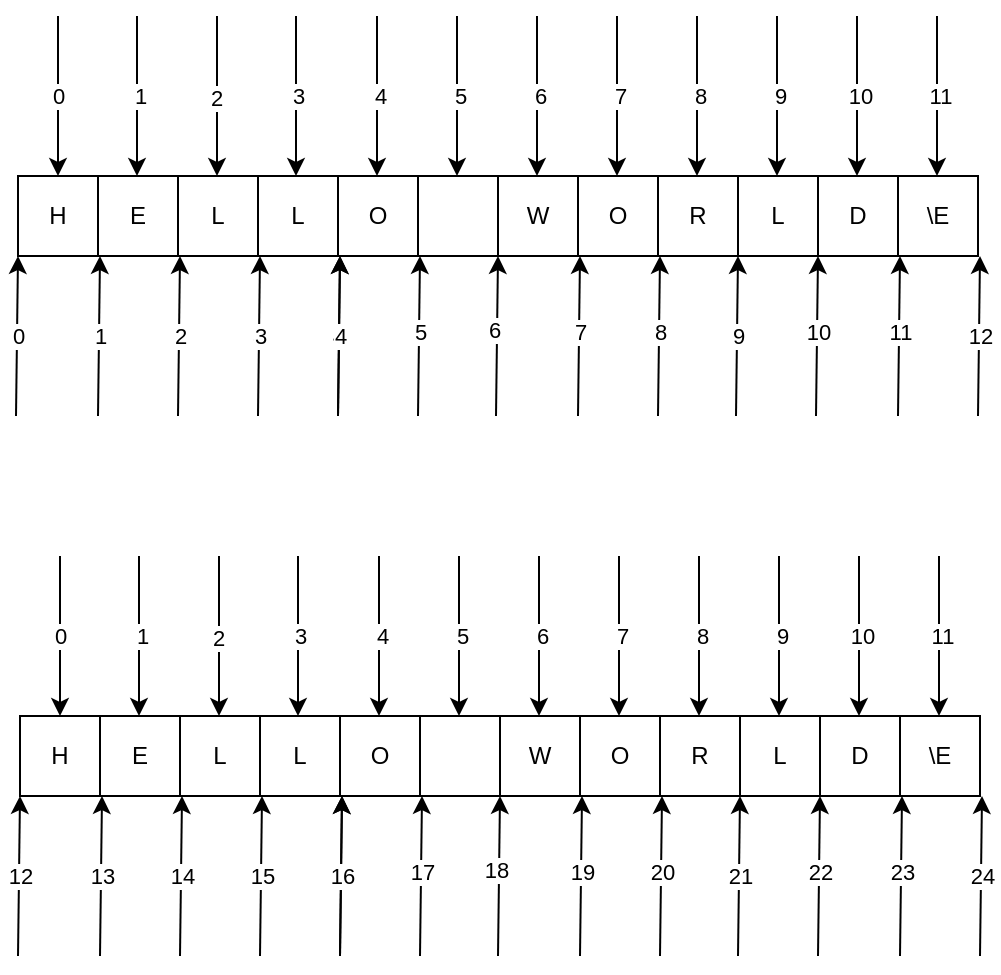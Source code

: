 <mxfile version="21.7.2" type="device">
  <diagram name="Page-1" id="L-IluXAQEw9rKZ2qDE53">
    <mxGraphModel dx="2522" dy="1409" grid="1" gridSize="10" guides="1" tooltips="1" connect="1" arrows="1" fold="1" page="1" pageScale="1" pageWidth="850" pageHeight="1100" math="0" shadow="0">
      <root>
        <mxCell id="0" />
        <mxCell id="1" parent="0" />
        <mxCell id="YQ89JY8jZ3G4rfhLx3yw-1" value="H" style="rounded=0;whiteSpace=wrap;html=1;" parent="1" vertex="1">
          <mxGeometry x="81" y="120" width="40" height="40" as="geometry" />
        </mxCell>
        <mxCell id="YQ89JY8jZ3G4rfhLx3yw-2" value="E" style="rounded=0;whiteSpace=wrap;html=1;" parent="1" vertex="1">
          <mxGeometry x="121" y="120" width="40" height="40" as="geometry" />
        </mxCell>
        <mxCell id="YQ89JY8jZ3G4rfhLx3yw-3" value="L" style="rounded=0;whiteSpace=wrap;html=1;" parent="1" vertex="1">
          <mxGeometry x="161" y="120" width="40" height="40" as="geometry" />
        </mxCell>
        <mxCell id="YQ89JY8jZ3G4rfhLx3yw-4" value="L" style="rounded=0;whiteSpace=wrap;html=1;" parent="1" vertex="1">
          <mxGeometry x="201" y="120" width="40" height="40" as="geometry" />
        </mxCell>
        <mxCell id="YQ89JY8jZ3G4rfhLx3yw-5" value="O" style="rounded=0;whiteSpace=wrap;html=1;" parent="1" vertex="1">
          <mxGeometry x="241" y="120" width="40" height="40" as="geometry" />
        </mxCell>
        <mxCell id="YQ89JY8jZ3G4rfhLx3yw-6" value="" style="endArrow=classic;html=1;rounded=0;entryX=0;entryY=1;entryDx=0;entryDy=0;" parent="1" target="YQ89JY8jZ3G4rfhLx3yw-1" edge="1">
          <mxGeometry width="50" height="50" relative="1" as="geometry">
            <mxPoint x="80" y="240" as="sourcePoint" />
            <mxPoint x="450" y="450" as="targetPoint" />
          </mxGeometry>
        </mxCell>
        <mxCell id="YQ89JY8jZ3G4rfhLx3yw-7" value="0" style="edgeLabel;html=1;align=center;verticalAlign=middle;resizable=0;points=[];" parent="YQ89JY8jZ3G4rfhLx3yw-6" vertex="1" connectable="0">
          <mxGeometry x="-0.0" relative="1" as="geometry">
            <mxPoint as="offset" />
          </mxGeometry>
        </mxCell>
        <mxCell id="YQ89JY8jZ3G4rfhLx3yw-8" value="" style="endArrow=classic;html=1;rounded=0;entryX=0;entryY=1;entryDx=0;entryDy=0;" parent="1" edge="1">
          <mxGeometry width="50" height="50" relative="1" as="geometry">
            <mxPoint x="161" y="240" as="sourcePoint" />
            <mxPoint x="162" y="160" as="targetPoint" />
          </mxGeometry>
        </mxCell>
        <mxCell id="YQ89JY8jZ3G4rfhLx3yw-9" value="2" style="edgeLabel;html=1;align=center;verticalAlign=middle;resizable=0;points=[];" parent="YQ89JY8jZ3G4rfhLx3yw-8" vertex="1" connectable="0">
          <mxGeometry x="-0.0" relative="1" as="geometry">
            <mxPoint as="offset" />
          </mxGeometry>
        </mxCell>
        <mxCell id="YQ89JY8jZ3G4rfhLx3yw-10" value="3" style="endArrow=classic;html=1;rounded=0;entryX=0;entryY=1;entryDx=0;entryDy=0;" parent="1" edge="1">
          <mxGeometry width="50" height="50" relative="1" as="geometry">
            <mxPoint x="201" y="240" as="sourcePoint" />
            <mxPoint x="202" y="160" as="targetPoint" />
          </mxGeometry>
        </mxCell>
        <mxCell id="YQ89JY8jZ3G4rfhLx3yw-11" value="3" style="edgeLabel;html=1;align=center;verticalAlign=middle;resizable=0;points=[];" parent="YQ89JY8jZ3G4rfhLx3yw-10" vertex="1" connectable="0">
          <mxGeometry x="-0.0" relative="1" as="geometry">
            <mxPoint as="offset" />
          </mxGeometry>
        </mxCell>
        <mxCell id="YQ89JY8jZ3G4rfhLx3yw-12" value="" style="endArrow=classic;html=1;rounded=0;entryX=0;entryY=1;entryDx=0;entryDy=0;" parent="1" edge="1">
          <mxGeometry width="50" height="50" relative="1" as="geometry">
            <mxPoint x="241" y="240" as="sourcePoint" />
            <mxPoint x="242" y="160" as="targetPoint" />
          </mxGeometry>
        </mxCell>
        <mxCell id="YQ89JY8jZ3G4rfhLx3yw-13" value="0" style="edgeLabel;html=1;align=center;verticalAlign=middle;resizable=0;points=[];" parent="YQ89JY8jZ3G4rfhLx3yw-12" vertex="1" connectable="0">
          <mxGeometry x="-0.0" relative="1" as="geometry">
            <mxPoint as="offset" />
          </mxGeometry>
        </mxCell>
        <mxCell id="YQ89JY8jZ3G4rfhLx3yw-14" value="" style="endArrow=classic;html=1;rounded=0;entryX=0;entryY=1;entryDx=0;entryDy=0;" parent="1" edge="1">
          <mxGeometry width="50" height="50" relative="1" as="geometry">
            <mxPoint x="281" y="240" as="sourcePoint" />
            <mxPoint x="282" y="160" as="targetPoint" />
          </mxGeometry>
        </mxCell>
        <mxCell id="YQ89JY8jZ3G4rfhLx3yw-20" value="5" style="edgeLabel;html=1;align=center;verticalAlign=middle;resizable=0;points=[];" parent="YQ89JY8jZ3G4rfhLx3yw-14" vertex="1" connectable="0">
          <mxGeometry x="0.05" relative="1" as="geometry">
            <mxPoint as="offset" />
          </mxGeometry>
        </mxCell>
        <mxCell id="YQ89JY8jZ3G4rfhLx3yw-16" value="4" style="endArrow=classic;html=1;rounded=0;entryX=0;entryY=1;entryDx=0;entryDy=0;" parent="1" edge="1">
          <mxGeometry width="50" height="50" relative="1" as="geometry">
            <mxPoint x="241" y="240" as="sourcePoint" />
            <mxPoint x="242" y="160" as="targetPoint" />
          </mxGeometry>
        </mxCell>
        <mxCell id="YQ89JY8jZ3G4rfhLx3yw-17" value="4" style="edgeLabel;html=1;align=center;verticalAlign=middle;resizable=0;points=[];" parent="YQ89JY8jZ3G4rfhLx3yw-16" vertex="1" connectable="0">
          <mxGeometry x="-0.0" relative="1" as="geometry">
            <mxPoint as="offset" />
          </mxGeometry>
        </mxCell>
        <mxCell id="YQ89JY8jZ3G4rfhLx3yw-18" value="" style="endArrow=classic;html=1;rounded=0;entryX=0;entryY=1;entryDx=0;entryDy=0;" parent="1" edge="1">
          <mxGeometry width="50" height="50" relative="1" as="geometry">
            <mxPoint x="121" y="240" as="sourcePoint" />
            <mxPoint x="122" y="160" as="targetPoint" />
          </mxGeometry>
        </mxCell>
        <mxCell id="YQ89JY8jZ3G4rfhLx3yw-19" value="1" style="edgeLabel;html=1;align=center;verticalAlign=middle;resizable=0;points=[];" parent="YQ89JY8jZ3G4rfhLx3yw-18" vertex="1" connectable="0">
          <mxGeometry x="-0.0" relative="1" as="geometry">
            <mxPoint as="offset" />
          </mxGeometry>
        </mxCell>
        <mxCell id="YQ89JY8jZ3G4rfhLx3yw-21" value="" style="endArrow=classic;html=1;rounded=0;entryX=0.5;entryY=0;entryDx=0;entryDy=0;" parent="1" target="YQ89JY8jZ3G4rfhLx3yw-1" edge="1">
          <mxGeometry width="50" height="50" relative="1" as="geometry">
            <mxPoint x="101" y="40" as="sourcePoint" />
            <mxPoint x="450" y="450" as="targetPoint" />
          </mxGeometry>
        </mxCell>
        <mxCell id="YQ89JY8jZ3G4rfhLx3yw-26" value="0" style="edgeLabel;html=1;align=center;verticalAlign=middle;resizable=0;points=[];" parent="YQ89JY8jZ3G4rfhLx3yw-21" vertex="1" connectable="0">
          <mxGeometry x="-0.175" y="-1" relative="1" as="geometry">
            <mxPoint x="1" y="7" as="offset" />
          </mxGeometry>
        </mxCell>
        <mxCell id="YQ89JY8jZ3G4rfhLx3yw-22" value="" style="endArrow=classic;html=1;rounded=0;entryX=0.5;entryY=0;entryDx=0;entryDy=0;" parent="1" edge="1">
          <mxGeometry width="50" height="50" relative="1" as="geometry">
            <mxPoint x="140.5" y="40" as="sourcePoint" />
            <mxPoint x="140.5" y="120" as="targetPoint" />
          </mxGeometry>
        </mxCell>
        <mxCell id="YQ89JY8jZ3G4rfhLx3yw-27" value="1" style="edgeLabel;html=1;align=center;verticalAlign=middle;resizable=0;points=[];" parent="YQ89JY8jZ3G4rfhLx3yw-22" vertex="1" connectable="0">
          <mxGeometry x="-0.275" y="2" relative="1" as="geometry">
            <mxPoint x="-1" y="11" as="offset" />
          </mxGeometry>
        </mxCell>
        <mxCell id="YQ89JY8jZ3G4rfhLx3yw-23" value="" style="endArrow=classic;html=1;rounded=0;entryX=0.5;entryY=0;entryDx=0;entryDy=0;" parent="1" edge="1">
          <mxGeometry width="50" height="50" relative="1" as="geometry">
            <mxPoint x="180.5" y="40" as="sourcePoint" />
            <mxPoint x="180.5" y="120" as="targetPoint" />
          </mxGeometry>
        </mxCell>
        <mxCell id="YQ89JY8jZ3G4rfhLx3yw-28" value="2" style="edgeLabel;html=1;align=center;verticalAlign=middle;resizable=0;points=[];" parent="YQ89JY8jZ3G4rfhLx3yw-23" vertex="1" connectable="0">
          <mxGeometry x="0.025" y="-1" relative="1" as="geometry">
            <mxPoint as="offset" />
          </mxGeometry>
        </mxCell>
        <mxCell id="YQ89JY8jZ3G4rfhLx3yw-24" value="" style="endArrow=classic;html=1;rounded=0;entryX=0.5;entryY=0;entryDx=0;entryDy=0;" parent="1" edge="1">
          <mxGeometry width="50" height="50" relative="1" as="geometry">
            <mxPoint x="220" y="40" as="sourcePoint" />
            <mxPoint x="220" y="120" as="targetPoint" />
          </mxGeometry>
        </mxCell>
        <mxCell id="YQ89JY8jZ3G4rfhLx3yw-29" value="3" style="edgeLabel;html=1;align=center;verticalAlign=middle;resizable=0;points=[];" parent="YQ89JY8jZ3G4rfhLx3yw-24" vertex="1" connectable="0">
          <mxGeometry x="-0.075" y="2" relative="1" as="geometry">
            <mxPoint x="-1" y="3" as="offset" />
          </mxGeometry>
        </mxCell>
        <mxCell id="YQ89JY8jZ3G4rfhLx3yw-25" value="" style="endArrow=classic;html=1;rounded=0;entryX=0.5;entryY=0;entryDx=0;entryDy=0;" parent="1" edge="1">
          <mxGeometry width="50" height="50" relative="1" as="geometry">
            <mxPoint x="260.5" y="40" as="sourcePoint" />
            <mxPoint x="260.5" y="120" as="targetPoint" />
          </mxGeometry>
        </mxCell>
        <mxCell id="YQ89JY8jZ3G4rfhLx3yw-30" value="4" style="edgeLabel;html=1;align=center;verticalAlign=middle;resizable=0;points=[];" parent="YQ89JY8jZ3G4rfhLx3yw-25" vertex="1" connectable="0">
          <mxGeometry y="1" relative="1" as="geometry">
            <mxPoint as="offset" />
          </mxGeometry>
        </mxCell>
        <mxCell id="l3qOeIaWXEbXZCs5vQwA-1" value="" style="rounded=0;whiteSpace=wrap;html=1;" vertex="1" parent="1">
          <mxGeometry x="281" y="120" width="40" height="40" as="geometry" />
        </mxCell>
        <mxCell id="l3qOeIaWXEbXZCs5vQwA-2" value="W" style="rounded=0;whiteSpace=wrap;html=1;" vertex="1" parent="1">
          <mxGeometry x="321" y="120" width="40" height="40" as="geometry" />
        </mxCell>
        <mxCell id="l3qOeIaWXEbXZCs5vQwA-3" value="O" style="rounded=0;whiteSpace=wrap;html=1;" vertex="1" parent="1">
          <mxGeometry x="361" y="120" width="40" height="40" as="geometry" />
        </mxCell>
        <mxCell id="l3qOeIaWXEbXZCs5vQwA-4" value="R" style="rounded=0;whiteSpace=wrap;html=1;" vertex="1" parent="1">
          <mxGeometry x="401" y="120" width="40" height="40" as="geometry" />
        </mxCell>
        <mxCell id="l3qOeIaWXEbXZCs5vQwA-5" value="L" style="rounded=0;whiteSpace=wrap;html=1;" vertex="1" parent="1">
          <mxGeometry x="441" y="120" width="40" height="40" as="geometry" />
        </mxCell>
        <mxCell id="l3qOeIaWXEbXZCs5vQwA-6" value="D" style="rounded=0;whiteSpace=wrap;html=1;" vertex="1" parent="1">
          <mxGeometry x="481" y="120" width="40" height="40" as="geometry" />
        </mxCell>
        <mxCell id="l3qOeIaWXEbXZCs5vQwA-7" value="\E" style="rounded=0;whiteSpace=wrap;html=1;" vertex="1" parent="1">
          <mxGeometry x="521" y="120" width="40" height="40" as="geometry" />
        </mxCell>
        <mxCell id="l3qOeIaWXEbXZCs5vQwA-8" value="" style="endArrow=classic;html=1;rounded=0;entryX=0;entryY=1;entryDx=0;entryDy=0;" edge="1" parent="1">
          <mxGeometry width="50" height="50" relative="1" as="geometry">
            <mxPoint x="320" y="240" as="sourcePoint" />
            <mxPoint x="321" y="160" as="targetPoint" />
          </mxGeometry>
        </mxCell>
        <mxCell id="l3qOeIaWXEbXZCs5vQwA-22" value="6" style="edgeLabel;html=1;align=center;verticalAlign=middle;resizable=0;points=[];" vertex="1" connectable="0" parent="l3qOeIaWXEbXZCs5vQwA-8">
          <mxGeometry x="0.074" y="2" relative="1" as="geometry">
            <mxPoint as="offset" />
          </mxGeometry>
        </mxCell>
        <mxCell id="l3qOeIaWXEbXZCs5vQwA-10" value="" style="endArrow=classic;html=1;rounded=0;entryX=0;entryY=1;entryDx=0;entryDy=0;" edge="1" parent="1">
          <mxGeometry width="50" height="50" relative="1" as="geometry">
            <mxPoint x="361" y="240" as="sourcePoint" />
            <mxPoint x="362" y="160" as="targetPoint" />
          </mxGeometry>
        </mxCell>
        <mxCell id="l3qOeIaWXEbXZCs5vQwA-11" value="7" style="edgeLabel;html=1;align=center;verticalAlign=middle;resizable=0;points=[];" vertex="1" connectable="0" parent="l3qOeIaWXEbXZCs5vQwA-10">
          <mxGeometry x="0.05" relative="1" as="geometry">
            <mxPoint as="offset" />
          </mxGeometry>
        </mxCell>
        <mxCell id="l3qOeIaWXEbXZCs5vQwA-12" value="" style="endArrow=classic;html=1;rounded=0;entryX=0;entryY=1;entryDx=0;entryDy=0;" edge="1" parent="1">
          <mxGeometry width="50" height="50" relative="1" as="geometry">
            <mxPoint x="401" y="240" as="sourcePoint" />
            <mxPoint x="402" y="160" as="targetPoint" />
          </mxGeometry>
        </mxCell>
        <mxCell id="l3qOeIaWXEbXZCs5vQwA-13" value="8" style="edgeLabel;html=1;align=center;verticalAlign=middle;resizable=0;points=[];" vertex="1" connectable="0" parent="l3qOeIaWXEbXZCs5vQwA-12">
          <mxGeometry x="0.05" relative="1" as="geometry">
            <mxPoint as="offset" />
          </mxGeometry>
        </mxCell>
        <mxCell id="l3qOeIaWXEbXZCs5vQwA-14" value="" style="endArrow=classic;html=1;rounded=0;entryX=0;entryY=1;entryDx=0;entryDy=0;" edge="1" parent="1">
          <mxGeometry width="50" height="50" relative="1" as="geometry">
            <mxPoint x="440" y="240" as="sourcePoint" />
            <mxPoint x="441" y="160" as="targetPoint" />
          </mxGeometry>
        </mxCell>
        <mxCell id="l3qOeIaWXEbXZCs5vQwA-24" value="9" style="edgeLabel;html=1;align=center;verticalAlign=middle;resizable=0;points=[];" vertex="1" connectable="0" parent="l3qOeIaWXEbXZCs5vQwA-14">
          <mxGeometry relative="1" as="geometry">
            <mxPoint as="offset" />
          </mxGeometry>
        </mxCell>
        <mxCell id="l3qOeIaWXEbXZCs5vQwA-16" value="" style="endArrow=classic;html=1;rounded=0;entryX=0;entryY=1;entryDx=0;entryDy=0;" edge="1" parent="1">
          <mxGeometry width="50" height="50" relative="1" as="geometry">
            <mxPoint x="480" y="240" as="sourcePoint" />
            <mxPoint x="481" y="160" as="targetPoint" />
          </mxGeometry>
        </mxCell>
        <mxCell id="l3qOeIaWXEbXZCs5vQwA-17" value="10" style="edgeLabel;html=1;align=center;verticalAlign=middle;resizable=0;points=[];" vertex="1" connectable="0" parent="l3qOeIaWXEbXZCs5vQwA-16">
          <mxGeometry x="0.05" relative="1" as="geometry">
            <mxPoint as="offset" />
          </mxGeometry>
        </mxCell>
        <mxCell id="l3qOeIaWXEbXZCs5vQwA-18" value="" style="endArrow=classic;html=1;rounded=0;entryX=0;entryY=1;entryDx=0;entryDy=0;" edge="1" parent="1">
          <mxGeometry width="50" height="50" relative="1" as="geometry">
            <mxPoint x="521" y="240" as="sourcePoint" />
            <mxPoint x="522" y="160" as="targetPoint" />
          </mxGeometry>
        </mxCell>
        <mxCell id="l3qOeIaWXEbXZCs5vQwA-19" value="11" style="edgeLabel;html=1;align=center;verticalAlign=middle;resizable=0;points=[];" vertex="1" connectable="0" parent="l3qOeIaWXEbXZCs5vQwA-18">
          <mxGeometry x="0.05" relative="1" as="geometry">
            <mxPoint as="offset" />
          </mxGeometry>
        </mxCell>
        <mxCell id="l3qOeIaWXEbXZCs5vQwA-20" value="" style="endArrow=classic;html=1;rounded=0;entryX=0;entryY=1;entryDx=0;entryDy=0;" edge="1" parent="1">
          <mxGeometry width="50" height="50" relative="1" as="geometry">
            <mxPoint x="561" y="240" as="sourcePoint" />
            <mxPoint x="562" y="160" as="targetPoint" />
          </mxGeometry>
        </mxCell>
        <mxCell id="l3qOeIaWXEbXZCs5vQwA-25" value="12" style="edgeLabel;html=1;align=center;verticalAlign=middle;resizable=0;points=[];" vertex="1" connectable="0" parent="l3qOeIaWXEbXZCs5vQwA-20">
          <mxGeometry relative="1" as="geometry">
            <mxPoint as="offset" />
          </mxGeometry>
        </mxCell>
        <mxCell id="l3qOeIaWXEbXZCs5vQwA-26" value="" style="endArrow=classic;html=1;rounded=0;entryX=0.5;entryY=0;entryDx=0;entryDy=0;" edge="1" parent="1">
          <mxGeometry width="50" height="50" relative="1" as="geometry">
            <mxPoint x="300.5" y="40" as="sourcePoint" />
            <mxPoint x="300.5" y="120" as="targetPoint" />
          </mxGeometry>
        </mxCell>
        <mxCell id="l3qOeIaWXEbXZCs5vQwA-27" value="5" style="edgeLabel;html=1;align=center;verticalAlign=middle;resizable=0;points=[];" vertex="1" connectable="0" parent="l3qOeIaWXEbXZCs5vQwA-26">
          <mxGeometry y="1" relative="1" as="geometry">
            <mxPoint as="offset" />
          </mxGeometry>
        </mxCell>
        <mxCell id="l3qOeIaWXEbXZCs5vQwA-28" value="" style="endArrow=classic;html=1;rounded=0;entryX=0.5;entryY=0;entryDx=0;entryDy=0;" edge="1" parent="1">
          <mxGeometry width="50" height="50" relative="1" as="geometry">
            <mxPoint x="340.5" y="40" as="sourcePoint" />
            <mxPoint x="340.5" y="120" as="targetPoint" />
          </mxGeometry>
        </mxCell>
        <mxCell id="l3qOeIaWXEbXZCs5vQwA-29" value="6" style="edgeLabel;html=1;align=center;verticalAlign=middle;resizable=0;points=[];" vertex="1" connectable="0" parent="l3qOeIaWXEbXZCs5vQwA-28">
          <mxGeometry y="1" relative="1" as="geometry">
            <mxPoint as="offset" />
          </mxGeometry>
        </mxCell>
        <mxCell id="l3qOeIaWXEbXZCs5vQwA-30" value="" style="endArrow=classic;html=1;rounded=0;entryX=0.5;entryY=0;entryDx=0;entryDy=0;" edge="1" parent="1">
          <mxGeometry width="50" height="50" relative="1" as="geometry">
            <mxPoint x="380.5" y="40" as="sourcePoint" />
            <mxPoint x="380.5" y="120" as="targetPoint" />
          </mxGeometry>
        </mxCell>
        <mxCell id="l3qOeIaWXEbXZCs5vQwA-31" value="7" style="edgeLabel;html=1;align=center;verticalAlign=middle;resizable=0;points=[];" vertex="1" connectable="0" parent="l3qOeIaWXEbXZCs5vQwA-30">
          <mxGeometry y="1" relative="1" as="geometry">
            <mxPoint as="offset" />
          </mxGeometry>
        </mxCell>
        <mxCell id="l3qOeIaWXEbXZCs5vQwA-32" value="" style="endArrow=classic;html=1;rounded=0;entryX=0.5;entryY=0;entryDx=0;entryDy=0;" edge="1" parent="1">
          <mxGeometry width="50" height="50" relative="1" as="geometry">
            <mxPoint x="420.5" y="40" as="sourcePoint" />
            <mxPoint x="420.5" y="120" as="targetPoint" />
          </mxGeometry>
        </mxCell>
        <mxCell id="l3qOeIaWXEbXZCs5vQwA-33" value="8" style="edgeLabel;html=1;align=center;verticalAlign=middle;resizable=0;points=[];" vertex="1" connectable="0" parent="l3qOeIaWXEbXZCs5vQwA-32">
          <mxGeometry y="1" relative="1" as="geometry">
            <mxPoint as="offset" />
          </mxGeometry>
        </mxCell>
        <mxCell id="l3qOeIaWXEbXZCs5vQwA-34" value="" style="endArrow=classic;html=1;rounded=0;entryX=0.5;entryY=0;entryDx=0;entryDy=0;" edge="1" parent="1">
          <mxGeometry width="50" height="50" relative="1" as="geometry">
            <mxPoint x="460.5" y="40" as="sourcePoint" />
            <mxPoint x="460.5" y="120" as="targetPoint" />
          </mxGeometry>
        </mxCell>
        <mxCell id="l3qOeIaWXEbXZCs5vQwA-35" value="9" style="edgeLabel;html=1;align=center;verticalAlign=middle;resizable=0;points=[];" vertex="1" connectable="0" parent="l3qOeIaWXEbXZCs5vQwA-34">
          <mxGeometry y="1" relative="1" as="geometry">
            <mxPoint as="offset" />
          </mxGeometry>
        </mxCell>
        <mxCell id="l3qOeIaWXEbXZCs5vQwA-36" value="" style="endArrow=classic;html=1;rounded=0;entryX=0.5;entryY=0;entryDx=0;entryDy=0;" edge="1" parent="1">
          <mxGeometry width="50" height="50" relative="1" as="geometry">
            <mxPoint x="500.5" y="40" as="sourcePoint" />
            <mxPoint x="500.5" y="120" as="targetPoint" />
          </mxGeometry>
        </mxCell>
        <mxCell id="l3qOeIaWXEbXZCs5vQwA-37" value="10" style="edgeLabel;html=1;align=center;verticalAlign=middle;resizable=0;points=[];" vertex="1" connectable="0" parent="l3qOeIaWXEbXZCs5vQwA-36">
          <mxGeometry y="1" relative="1" as="geometry">
            <mxPoint as="offset" />
          </mxGeometry>
        </mxCell>
        <mxCell id="l3qOeIaWXEbXZCs5vQwA-38" value="" style="endArrow=classic;html=1;rounded=0;entryX=0.5;entryY=0;entryDx=0;entryDy=0;" edge="1" parent="1">
          <mxGeometry width="50" height="50" relative="1" as="geometry">
            <mxPoint x="540.5" y="40" as="sourcePoint" />
            <mxPoint x="540.5" y="120" as="targetPoint" />
          </mxGeometry>
        </mxCell>
        <mxCell id="l3qOeIaWXEbXZCs5vQwA-39" value="11" style="edgeLabel;html=1;align=center;verticalAlign=middle;resizable=0;points=[];" vertex="1" connectable="0" parent="l3qOeIaWXEbXZCs5vQwA-38">
          <mxGeometry y="1" relative="1" as="geometry">
            <mxPoint as="offset" />
          </mxGeometry>
        </mxCell>
        <mxCell id="l3qOeIaWXEbXZCs5vQwA-40" value="H" style="rounded=0;whiteSpace=wrap;html=1;" vertex="1" parent="1">
          <mxGeometry x="82" y="390" width="40" height="40" as="geometry" />
        </mxCell>
        <mxCell id="l3qOeIaWXEbXZCs5vQwA-41" value="E" style="rounded=0;whiteSpace=wrap;html=1;" vertex="1" parent="1">
          <mxGeometry x="122" y="390" width="40" height="40" as="geometry" />
        </mxCell>
        <mxCell id="l3qOeIaWXEbXZCs5vQwA-42" value="L" style="rounded=0;whiteSpace=wrap;html=1;" vertex="1" parent="1">
          <mxGeometry x="162" y="390" width="40" height="40" as="geometry" />
        </mxCell>
        <mxCell id="l3qOeIaWXEbXZCs5vQwA-43" value="L" style="rounded=0;whiteSpace=wrap;html=1;" vertex="1" parent="1">
          <mxGeometry x="202" y="390" width="40" height="40" as="geometry" />
        </mxCell>
        <mxCell id="l3qOeIaWXEbXZCs5vQwA-44" value="O" style="rounded=0;whiteSpace=wrap;html=1;" vertex="1" parent="1">
          <mxGeometry x="242" y="390" width="40" height="40" as="geometry" />
        </mxCell>
        <mxCell id="l3qOeIaWXEbXZCs5vQwA-45" value="" style="endArrow=classic;html=1;rounded=0;entryX=0;entryY=1;entryDx=0;entryDy=0;" edge="1" target="l3qOeIaWXEbXZCs5vQwA-40" parent="1">
          <mxGeometry width="50" height="50" relative="1" as="geometry">
            <mxPoint x="81" y="510" as="sourcePoint" />
            <mxPoint x="451" y="720" as="targetPoint" />
          </mxGeometry>
        </mxCell>
        <mxCell id="l3qOeIaWXEbXZCs5vQwA-46" value="12" style="edgeLabel;html=1;align=center;verticalAlign=middle;resizable=0;points=[];" vertex="1" connectable="0" parent="l3qOeIaWXEbXZCs5vQwA-45">
          <mxGeometry relative="1" as="geometry">
            <mxPoint as="offset" />
          </mxGeometry>
        </mxCell>
        <mxCell id="l3qOeIaWXEbXZCs5vQwA-47" value="" style="endArrow=classic;html=1;rounded=0;entryX=0;entryY=1;entryDx=0;entryDy=0;" edge="1" parent="1">
          <mxGeometry width="50" height="50" relative="1" as="geometry">
            <mxPoint x="162" y="510" as="sourcePoint" />
            <mxPoint x="163" y="430" as="targetPoint" />
          </mxGeometry>
        </mxCell>
        <mxCell id="l3qOeIaWXEbXZCs5vQwA-48" value="14" style="edgeLabel;html=1;align=center;verticalAlign=middle;resizable=0;points=[];" vertex="1" connectable="0" parent="l3qOeIaWXEbXZCs5vQwA-47">
          <mxGeometry x="-0.0" relative="1" as="geometry">
            <mxPoint as="offset" />
          </mxGeometry>
        </mxCell>
        <mxCell id="l3qOeIaWXEbXZCs5vQwA-49" value="3" style="endArrow=classic;html=1;rounded=0;entryX=0;entryY=1;entryDx=0;entryDy=0;" edge="1" parent="1">
          <mxGeometry width="50" height="50" relative="1" as="geometry">
            <mxPoint x="202" y="510" as="sourcePoint" />
            <mxPoint x="203" y="430" as="targetPoint" />
          </mxGeometry>
        </mxCell>
        <mxCell id="l3qOeIaWXEbXZCs5vQwA-50" value="15" style="edgeLabel;html=1;align=center;verticalAlign=middle;resizable=0;points=[];" vertex="1" connectable="0" parent="l3qOeIaWXEbXZCs5vQwA-49">
          <mxGeometry x="-0.0" relative="1" as="geometry">
            <mxPoint as="offset" />
          </mxGeometry>
        </mxCell>
        <mxCell id="l3qOeIaWXEbXZCs5vQwA-51" value="" style="endArrow=classic;html=1;rounded=0;entryX=0;entryY=1;entryDx=0;entryDy=0;" edge="1" parent="1">
          <mxGeometry width="50" height="50" relative="1" as="geometry">
            <mxPoint x="242" y="510" as="sourcePoint" />
            <mxPoint x="243" y="430" as="targetPoint" />
          </mxGeometry>
        </mxCell>
        <mxCell id="l3qOeIaWXEbXZCs5vQwA-52" value="0" style="edgeLabel;html=1;align=center;verticalAlign=middle;resizable=0;points=[];" vertex="1" connectable="0" parent="l3qOeIaWXEbXZCs5vQwA-51">
          <mxGeometry x="-0.0" relative="1" as="geometry">
            <mxPoint as="offset" />
          </mxGeometry>
        </mxCell>
        <mxCell id="l3qOeIaWXEbXZCs5vQwA-53" value="" style="endArrow=classic;html=1;rounded=0;entryX=0;entryY=1;entryDx=0;entryDy=0;" edge="1" parent="1">
          <mxGeometry width="50" height="50" relative="1" as="geometry">
            <mxPoint x="282" y="510" as="sourcePoint" />
            <mxPoint x="283" y="430" as="targetPoint" />
          </mxGeometry>
        </mxCell>
        <mxCell id="l3qOeIaWXEbXZCs5vQwA-54" value="17" style="edgeLabel;html=1;align=center;verticalAlign=middle;resizable=0;points=[];" vertex="1" connectable="0" parent="l3qOeIaWXEbXZCs5vQwA-53">
          <mxGeometry x="0.05" relative="1" as="geometry">
            <mxPoint as="offset" />
          </mxGeometry>
        </mxCell>
        <mxCell id="l3qOeIaWXEbXZCs5vQwA-55" value="4" style="endArrow=classic;html=1;rounded=0;entryX=0;entryY=1;entryDx=0;entryDy=0;" edge="1" parent="1">
          <mxGeometry width="50" height="50" relative="1" as="geometry">
            <mxPoint x="242" y="510" as="sourcePoint" />
            <mxPoint x="243" y="430" as="targetPoint" />
          </mxGeometry>
        </mxCell>
        <mxCell id="l3qOeIaWXEbXZCs5vQwA-56" value="16" style="edgeLabel;html=1;align=center;verticalAlign=middle;resizable=0;points=[];" vertex="1" connectable="0" parent="l3qOeIaWXEbXZCs5vQwA-55">
          <mxGeometry x="-0.0" relative="1" as="geometry">
            <mxPoint as="offset" />
          </mxGeometry>
        </mxCell>
        <mxCell id="l3qOeIaWXEbXZCs5vQwA-57" value="" style="endArrow=classic;html=1;rounded=0;entryX=0;entryY=1;entryDx=0;entryDy=0;" edge="1" parent="1">
          <mxGeometry width="50" height="50" relative="1" as="geometry">
            <mxPoint x="122" y="510" as="sourcePoint" />
            <mxPoint x="123" y="430" as="targetPoint" />
          </mxGeometry>
        </mxCell>
        <mxCell id="l3qOeIaWXEbXZCs5vQwA-58" value="13" style="edgeLabel;html=1;align=center;verticalAlign=middle;resizable=0;points=[];" vertex="1" connectable="0" parent="l3qOeIaWXEbXZCs5vQwA-57">
          <mxGeometry relative="1" as="geometry">
            <mxPoint as="offset" />
          </mxGeometry>
        </mxCell>
        <mxCell id="l3qOeIaWXEbXZCs5vQwA-59" value="" style="endArrow=classic;html=1;rounded=0;entryX=0.5;entryY=0;entryDx=0;entryDy=0;" edge="1" target="l3qOeIaWXEbXZCs5vQwA-40" parent="1">
          <mxGeometry width="50" height="50" relative="1" as="geometry">
            <mxPoint x="102" y="310" as="sourcePoint" />
            <mxPoint x="451" y="720" as="targetPoint" />
          </mxGeometry>
        </mxCell>
        <mxCell id="l3qOeIaWXEbXZCs5vQwA-60" value="0" style="edgeLabel;html=1;align=center;verticalAlign=middle;resizable=0;points=[];" vertex="1" connectable="0" parent="l3qOeIaWXEbXZCs5vQwA-59">
          <mxGeometry x="-0.175" y="-1" relative="1" as="geometry">
            <mxPoint x="1" y="7" as="offset" />
          </mxGeometry>
        </mxCell>
        <mxCell id="l3qOeIaWXEbXZCs5vQwA-61" value="" style="endArrow=classic;html=1;rounded=0;entryX=0.5;entryY=0;entryDx=0;entryDy=0;" edge="1" parent="1">
          <mxGeometry width="50" height="50" relative="1" as="geometry">
            <mxPoint x="141.5" y="310" as="sourcePoint" />
            <mxPoint x="141.5" y="390" as="targetPoint" />
          </mxGeometry>
        </mxCell>
        <mxCell id="l3qOeIaWXEbXZCs5vQwA-62" value="1" style="edgeLabel;html=1;align=center;verticalAlign=middle;resizable=0;points=[];" vertex="1" connectable="0" parent="l3qOeIaWXEbXZCs5vQwA-61">
          <mxGeometry x="-0.275" y="2" relative="1" as="geometry">
            <mxPoint x="-1" y="11" as="offset" />
          </mxGeometry>
        </mxCell>
        <mxCell id="l3qOeIaWXEbXZCs5vQwA-63" value="" style="endArrow=classic;html=1;rounded=0;entryX=0.5;entryY=0;entryDx=0;entryDy=0;" edge="1" parent="1">
          <mxGeometry width="50" height="50" relative="1" as="geometry">
            <mxPoint x="181.5" y="310" as="sourcePoint" />
            <mxPoint x="181.5" y="390" as="targetPoint" />
          </mxGeometry>
        </mxCell>
        <mxCell id="l3qOeIaWXEbXZCs5vQwA-64" value="2" style="edgeLabel;html=1;align=center;verticalAlign=middle;resizable=0;points=[];" vertex="1" connectable="0" parent="l3qOeIaWXEbXZCs5vQwA-63">
          <mxGeometry x="0.025" y="-1" relative="1" as="geometry">
            <mxPoint as="offset" />
          </mxGeometry>
        </mxCell>
        <mxCell id="l3qOeIaWXEbXZCs5vQwA-65" value="" style="endArrow=classic;html=1;rounded=0;entryX=0.5;entryY=0;entryDx=0;entryDy=0;" edge="1" parent="1">
          <mxGeometry width="50" height="50" relative="1" as="geometry">
            <mxPoint x="221" y="310" as="sourcePoint" />
            <mxPoint x="221" y="390" as="targetPoint" />
          </mxGeometry>
        </mxCell>
        <mxCell id="l3qOeIaWXEbXZCs5vQwA-66" value="3" style="edgeLabel;html=1;align=center;verticalAlign=middle;resizable=0;points=[];" vertex="1" connectable="0" parent="l3qOeIaWXEbXZCs5vQwA-65">
          <mxGeometry x="-0.075" y="2" relative="1" as="geometry">
            <mxPoint x="-1" y="3" as="offset" />
          </mxGeometry>
        </mxCell>
        <mxCell id="l3qOeIaWXEbXZCs5vQwA-67" value="" style="endArrow=classic;html=1;rounded=0;entryX=0.5;entryY=0;entryDx=0;entryDy=0;" edge="1" parent="1">
          <mxGeometry width="50" height="50" relative="1" as="geometry">
            <mxPoint x="261.5" y="310" as="sourcePoint" />
            <mxPoint x="261.5" y="390" as="targetPoint" />
          </mxGeometry>
        </mxCell>
        <mxCell id="l3qOeIaWXEbXZCs5vQwA-68" value="4" style="edgeLabel;html=1;align=center;verticalAlign=middle;resizable=0;points=[];" vertex="1" connectable="0" parent="l3qOeIaWXEbXZCs5vQwA-67">
          <mxGeometry y="1" relative="1" as="geometry">
            <mxPoint as="offset" />
          </mxGeometry>
        </mxCell>
        <mxCell id="l3qOeIaWXEbXZCs5vQwA-69" value="" style="rounded=0;whiteSpace=wrap;html=1;" vertex="1" parent="1">
          <mxGeometry x="282" y="390" width="40" height="40" as="geometry" />
        </mxCell>
        <mxCell id="l3qOeIaWXEbXZCs5vQwA-70" value="W" style="rounded=0;whiteSpace=wrap;html=1;" vertex="1" parent="1">
          <mxGeometry x="322" y="390" width="40" height="40" as="geometry" />
        </mxCell>
        <mxCell id="l3qOeIaWXEbXZCs5vQwA-71" value="O" style="rounded=0;whiteSpace=wrap;html=1;" vertex="1" parent="1">
          <mxGeometry x="362" y="390" width="40" height="40" as="geometry" />
        </mxCell>
        <mxCell id="l3qOeIaWXEbXZCs5vQwA-72" value="R" style="rounded=0;whiteSpace=wrap;html=1;" vertex="1" parent="1">
          <mxGeometry x="402" y="390" width="40" height="40" as="geometry" />
        </mxCell>
        <mxCell id="l3qOeIaWXEbXZCs5vQwA-73" value="L" style="rounded=0;whiteSpace=wrap;html=1;" vertex="1" parent="1">
          <mxGeometry x="442" y="390" width="40" height="40" as="geometry" />
        </mxCell>
        <mxCell id="l3qOeIaWXEbXZCs5vQwA-74" value="D" style="rounded=0;whiteSpace=wrap;html=1;" vertex="1" parent="1">
          <mxGeometry x="482" y="390" width="40" height="40" as="geometry" />
        </mxCell>
        <mxCell id="l3qOeIaWXEbXZCs5vQwA-75" value="\E" style="rounded=0;whiteSpace=wrap;html=1;" vertex="1" parent="1">
          <mxGeometry x="522" y="390" width="40" height="40" as="geometry" />
        </mxCell>
        <mxCell id="l3qOeIaWXEbXZCs5vQwA-76" value="" style="endArrow=classic;html=1;rounded=0;entryX=0;entryY=1;entryDx=0;entryDy=0;" edge="1" parent="1">
          <mxGeometry width="50" height="50" relative="1" as="geometry">
            <mxPoint x="321" y="510" as="sourcePoint" />
            <mxPoint x="322" y="430" as="targetPoint" />
          </mxGeometry>
        </mxCell>
        <mxCell id="l3qOeIaWXEbXZCs5vQwA-77" value="18" style="edgeLabel;html=1;align=center;verticalAlign=middle;resizable=0;points=[];" vertex="1" connectable="0" parent="l3qOeIaWXEbXZCs5vQwA-76">
          <mxGeometry x="0.074" y="2" relative="1" as="geometry">
            <mxPoint as="offset" />
          </mxGeometry>
        </mxCell>
        <mxCell id="l3qOeIaWXEbXZCs5vQwA-78" value="" style="endArrow=classic;html=1;rounded=0;entryX=0;entryY=1;entryDx=0;entryDy=0;" edge="1" parent="1">
          <mxGeometry width="50" height="50" relative="1" as="geometry">
            <mxPoint x="362" y="510" as="sourcePoint" />
            <mxPoint x="363" y="430" as="targetPoint" />
          </mxGeometry>
        </mxCell>
        <mxCell id="l3qOeIaWXEbXZCs5vQwA-79" value="19" style="edgeLabel;html=1;align=center;verticalAlign=middle;resizable=0;points=[];" vertex="1" connectable="0" parent="l3qOeIaWXEbXZCs5vQwA-78">
          <mxGeometry x="0.05" relative="1" as="geometry">
            <mxPoint as="offset" />
          </mxGeometry>
        </mxCell>
        <mxCell id="l3qOeIaWXEbXZCs5vQwA-80" value="" style="endArrow=classic;html=1;rounded=0;entryX=0;entryY=1;entryDx=0;entryDy=0;" edge="1" parent="1">
          <mxGeometry width="50" height="50" relative="1" as="geometry">
            <mxPoint x="402" y="510" as="sourcePoint" />
            <mxPoint x="403" y="430" as="targetPoint" />
          </mxGeometry>
        </mxCell>
        <mxCell id="l3qOeIaWXEbXZCs5vQwA-81" value="20" style="edgeLabel;html=1;align=center;verticalAlign=middle;resizable=0;points=[];" vertex="1" connectable="0" parent="l3qOeIaWXEbXZCs5vQwA-80">
          <mxGeometry x="0.05" relative="1" as="geometry">
            <mxPoint as="offset" />
          </mxGeometry>
        </mxCell>
        <mxCell id="l3qOeIaWXEbXZCs5vQwA-82" value="" style="endArrow=classic;html=1;rounded=0;entryX=0;entryY=1;entryDx=0;entryDy=0;" edge="1" parent="1">
          <mxGeometry width="50" height="50" relative="1" as="geometry">
            <mxPoint x="441" y="510" as="sourcePoint" />
            <mxPoint x="442" y="430" as="targetPoint" />
          </mxGeometry>
        </mxCell>
        <mxCell id="l3qOeIaWXEbXZCs5vQwA-83" value="21" style="edgeLabel;html=1;align=center;verticalAlign=middle;resizable=0;points=[];" vertex="1" connectable="0" parent="l3qOeIaWXEbXZCs5vQwA-82">
          <mxGeometry relative="1" as="geometry">
            <mxPoint as="offset" />
          </mxGeometry>
        </mxCell>
        <mxCell id="l3qOeIaWXEbXZCs5vQwA-84" value="" style="endArrow=classic;html=1;rounded=0;entryX=0;entryY=1;entryDx=0;entryDy=0;" edge="1" parent="1">
          <mxGeometry width="50" height="50" relative="1" as="geometry">
            <mxPoint x="481" y="510" as="sourcePoint" />
            <mxPoint x="482" y="430" as="targetPoint" />
          </mxGeometry>
        </mxCell>
        <mxCell id="l3qOeIaWXEbXZCs5vQwA-85" value="22" style="edgeLabel;html=1;align=center;verticalAlign=middle;resizable=0;points=[];" vertex="1" connectable="0" parent="l3qOeIaWXEbXZCs5vQwA-84">
          <mxGeometry x="0.05" relative="1" as="geometry">
            <mxPoint as="offset" />
          </mxGeometry>
        </mxCell>
        <mxCell id="l3qOeIaWXEbXZCs5vQwA-86" value="" style="endArrow=classic;html=1;rounded=0;entryX=0;entryY=1;entryDx=0;entryDy=0;" edge="1" parent="1">
          <mxGeometry width="50" height="50" relative="1" as="geometry">
            <mxPoint x="522" y="510" as="sourcePoint" />
            <mxPoint x="523" y="430" as="targetPoint" />
          </mxGeometry>
        </mxCell>
        <mxCell id="l3qOeIaWXEbXZCs5vQwA-87" value="23" style="edgeLabel;html=1;align=center;verticalAlign=middle;resizable=0;points=[];" vertex="1" connectable="0" parent="l3qOeIaWXEbXZCs5vQwA-86">
          <mxGeometry x="0.05" relative="1" as="geometry">
            <mxPoint as="offset" />
          </mxGeometry>
        </mxCell>
        <mxCell id="l3qOeIaWXEbXZCs5vQwA-88" value="" style="endArrow=classic;html=1;rounded=0;entryX=0;entryY=1;entryDx=0;entryDy=0;" edge="1" parent="1">
          <mxGeometry width="50" height="50" relative="1" as="geometry">
            <mxPoint x="562" y="510" as="sourcePoint" />
            <mxPoint x="563" y="430" as="targetPoint" />
          </mxGeometry>
        </mxCell>
        <mxCell id="l3qOeIaWXEbXZCs5vQwA-89" value="24" style="edgeLabel;html=1;align=center;verticalAlign=middle;resizable=0;points=[];" vertex="1" connectable="0" parent="l3qOeIaWXEbXZCs5vQwA-88">
          <mxGeometry relative="1" as="geometry">
            <mxPoint as="offset" />
          </mxGeometry>
        </mxCell>
        <mxCell id="l3qOeIaWXEbXZCs5vQwA-90" value="" style="endArrow=classic;html=1;rounded=0;entryX=0.5;entryY=0;entryDx=0;entryDy=0;" edge="1" parent="1">
          <mxGeometry width="50" height="50" relative="1" as="geometry">
            <mxPoint x="301.5" y="310" as="sourcePoint" />
            <mxPoint x="301.5" y="390" as="targetPoint" />
          </mxGeometry>
        </mxCell>
        <mxCell id="l3qOeIaWXEbXZCs5vQwA-91" value="5" style="edgeLabel;html=1;align=center;verticalAlign=middle;resizable=0;points=[];" vertex="1" connectable="0" parent="l3qOeIaWXEbXZCs5vQwA-90">
          <mxGeometry y="1" relative="1" as="geometry">
            <mxPoint as="offset" />
          </mxGeometry>
        </mxCell>
        <mxCell id="l3qOeIaWXEbXZCs5vQwA-92" value="" style="endArrow=classic;html=1;rounded=0;entryX=0.5;entryY=0;entryDx=0;entryDy=0;" edge="1" parent="1">
          <mxGeometry width="50" height="50" relative="1" as="geometry">
            <mxPoint x="341.5" y="310" as="sourcePoint" />
            <mxPoint x="341.5" y="390" as="targetPoint" />
          </mxGeometry>
        </mxCell>
        <mxCell id="l3qOeIaWXEbXZCs5vQwA-93" value="6" style="edgeLabel;html=1;align=center;verticalAlign=middle;resizable=0;points=[];" vertex="1" connectable="0" parent="l3qOeIaWXEbXZCs5vQwA-92">
          <mxGeometry y="1" relative="1" as="geometry">
            <mxPoint as="offset" />
          </mxGeometry>
        </mxCell>
        <mxCell id="l3qOeIaWXEbXZCs5vQwA-94" value="" style="endArrow=classic;html=1;rounded=0;entryX=0.5;entryY=0;entryDx=0;entryDy=0;" edge="1" parent="1">
          <mxGeometry width="50" height="50" relative="1" as="geometry">
            <mxPoint x="381.5" y="310" as="sourcePoint" />
            <mxPoint x="381.5" y="390" as="targetPoint" />
          </mxGeometry>
        </mxCell>
        <mxCell id="l3qOeIaWXEbXZCs5vQwA-95" value="7" style="edgeLabel;html=1;align=center;verticalAlign=middle;resizable=0;points=[];" vertex="1" connectable="0" parent="l3qOeIaWXEbXZCs5vQwA-94">
          <mxGeometry y="1" relative="1" as="geometry">
            <mxPoint as="offset" />
          </mxGeometry>
        </mxCell>
        <mxCell id="l3qOeIaWXEbXZCs5vQwA-96" value="" style="endArrow=classic;html=1;rounded=0;entryX=0.5;entryY=0;entryDx=0;entryDy=0;" edge="1" parent="1">
          <mxGeometry width="50" height="50" relative="1" as="geometry">
            <mxPoint x="421.5" y="310" as="sourcePoint" />
            <mxPoint x="421.5" y="390" as="targetPoint" />
          </mxGeometry>
        </mxCell>
        <mxCell id="l3qOeIaWXEbXZCs5vQwA-97" value="8" style="edgeLabel;html=1;align=center;verticalAlign=middle;resizable=0;points=[];" vertex="1" connectable="0" parent="l3qOeIaWXEbXZCs5vQwA-96">
          <mxGeometry y="1" relative="1" as="geometry">
            <mxPoint as="offset" />
          </mxGeometry>
        </mxCell>
        <mxCell id="l3qOeIaWXEbXZCs5vQwA-98" value="" style="endArrow=classic;html=1;rounded=0;entryX=0.5;entryY=0;entryDx=0;entryDy=0;" edge="1" parent="1">
          <mxGeometry width="50" height="50" relative="1" as="geometry">
            <mxPoint x="461.5" y="310" as="sourcePoint" />
            <mxPoint x="461.5" y="390" as="targetPoint" />
          </mxGeometry>
        </mxCell>
        <mxCell id="l3qOeIaWXEbXZCs5vQwA-99" value="9" style="edgeLabel;html=1;align=center;verticalAlign=middle;resizable=0;points=[];" vertex="1" connectable="0" parent="l3qOeIaWXEbXZCs5vQwA-98">
          <mxGeometry y="1" relative="1" as="geometry">
            <mxPoint as="offset" />
          </mxGeometry>
        </mxCell>
        <mxCell id="l3qOeIaWXEbXZCs5vQwA-100" value="" style="endArrow=classic;html=1;rounded=0;entryX=0.5;entryY=0;entryDx=0;entryDy=0;" edge="1" parent="1">
          <mxGeometry width="50" height="50" relative="1" as="geometry">
            <mxPoint x="501.5" y="310" as="sourcePoint" />
            <mxPoint x="501.5" y="390" as="targetPoint" />
          </mxGeometry>
        </mxCell>
        <mxCell id="l3qOeIaWXEbXZCs5vQwA-101" value="10" style="edgeLabel;html=1;align=center;verticalAlign=middle;resizable=0;points=[];" vertex="1" connectable="0" parent="l3qOeIaWXEbXZCs5vQwA-100">
          <mxGeometry y="1" relative="1" as="geometry">
            <mxPoint as="offset" />
          </mxGeometry>
        </mxCell>
        <mxCell id="l3qOeIaWXEbXZCs5vQwA-102" value="" style="endArrow=classic;html=1;rounded=0;entryX=0.5;entryY=0;entryDx=0;entryDy=0;" edge="1" parent="1">
          <mxGeometry width="50" height="50" relative="1" as="geometry">
            <mxPoint x="541.5" y="310" as="sourcePoint" />
            <mxPoint x="541.5" y="390" as="targetPoint" />
          </mxGeometry>
        </mxCell>
        <mxCell id="l3qOeIaWXEbXZCs5vQwA-103" value="11" style="edgeLabel;html=1;align=center;verticalAlign=middle;resizable=0;points=[];" vertex="1" connectable="0" parent="l3qOeIaWXEbXZCs5vQwA-102">
          <mxGeometry y="1" relative="1" as="geometry">
            <mxPoint as="offset" />
          </mxGeometry>
        </mxCell>
      </root>
    </mxGraphModel>
  </diagram>
</mxfile>
